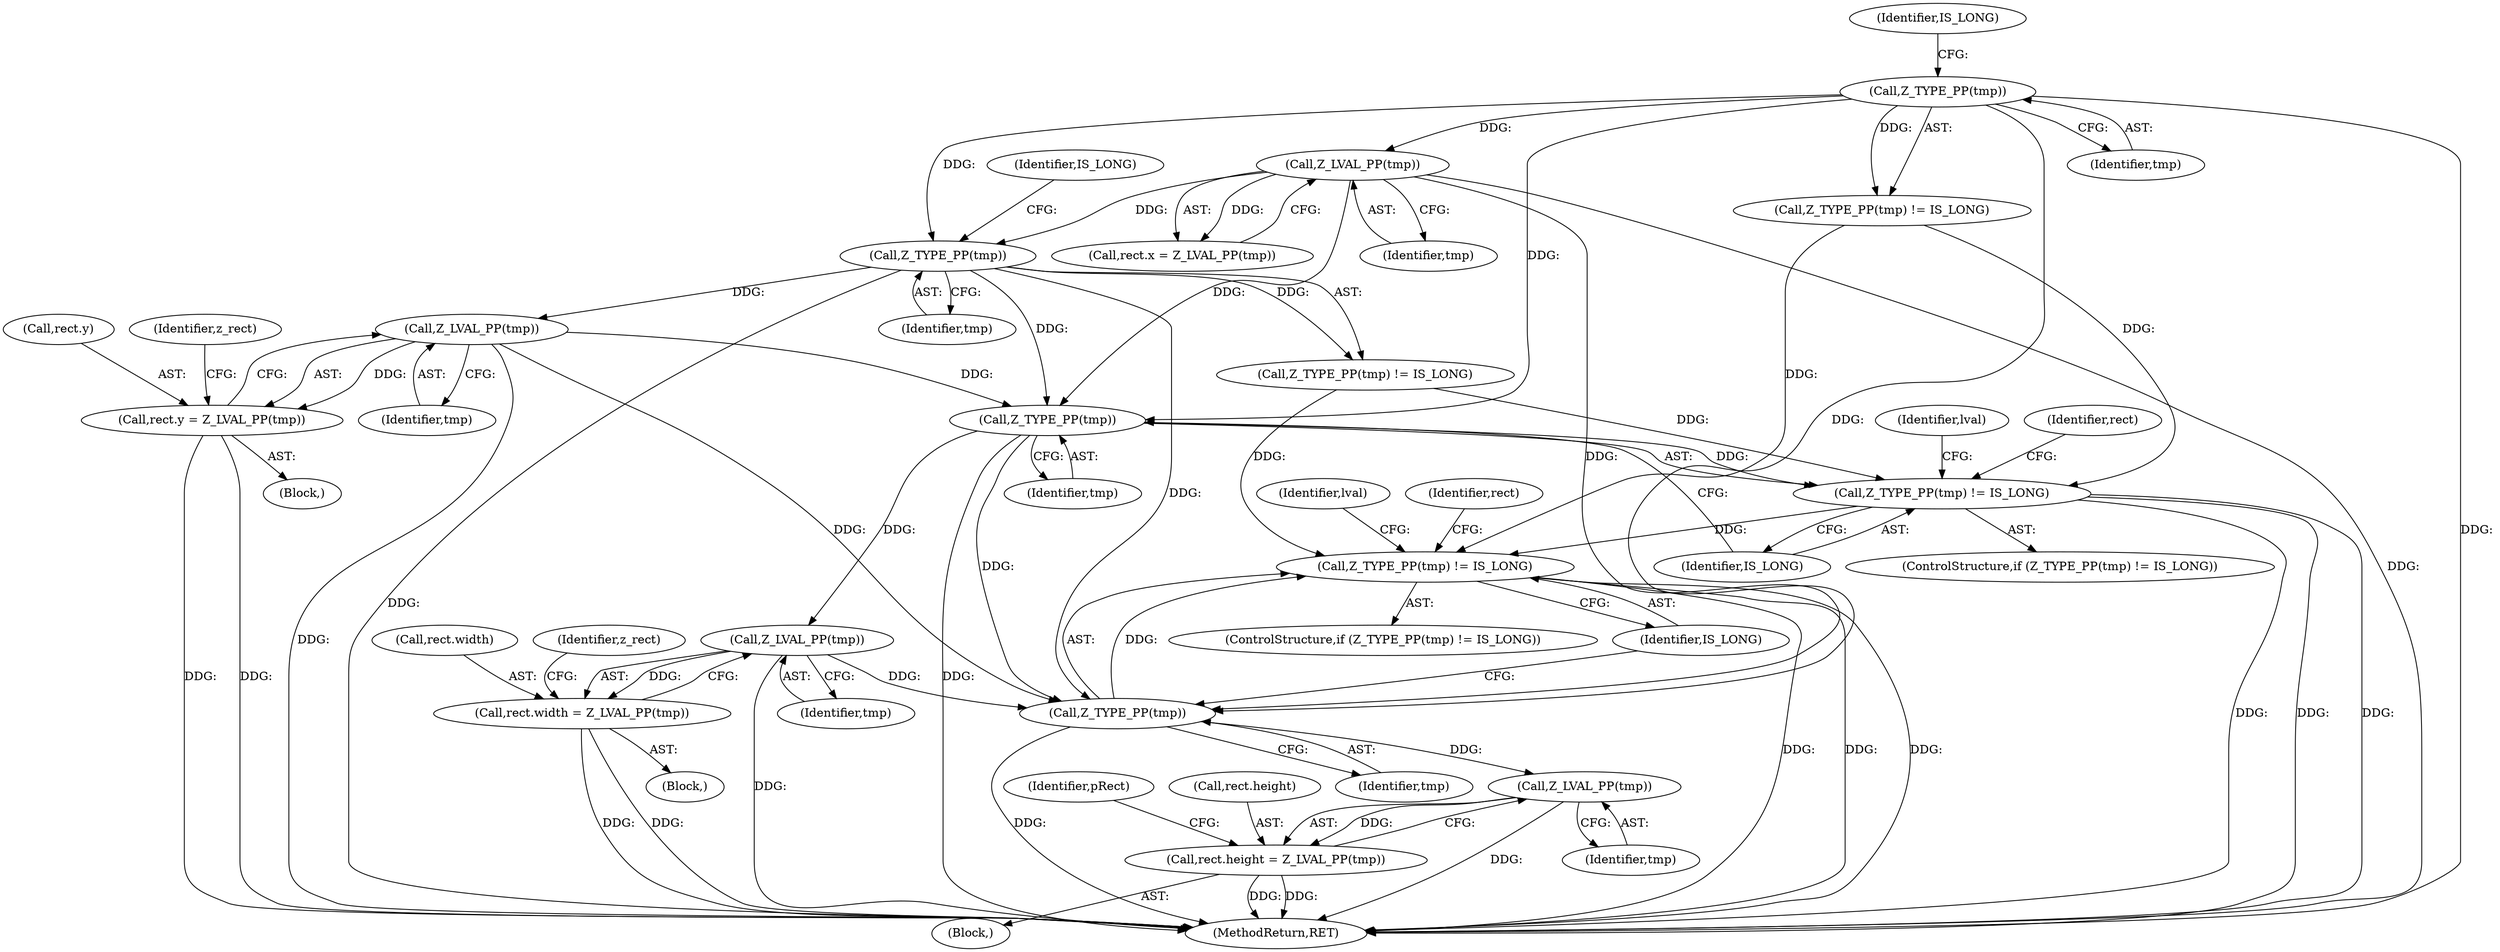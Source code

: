 digraph "0_php-src_2938329ce19cb8c4197dec146c3ec887c6f61d01_2@pointer" {
"1000308" [label="(Call,Z_LVAL_PP(tmp))"];
"1000280" [label="(Call,Z_TYPE_PP(tmp))"];
"1000259" [label="(Call,Z_LVAL_PP(tmp))"];
"1000231" [label="(Call,Z_TYPE_PP(tmp))"];
"1000304" [label="(Call,rect.y = Z_LVAL_PP(tmp))"];
"1000329" [label="(Call,Z_TYPE_PP(tmp))"];
"1000328" [label="(Call,Z_TYPE_PP(tmp) != IS_LONG)"];
"1000377" [label="(Call,Z_TYPE_PP(tmp) != IS_LONG)"];
"1000357" [label="(Call,Z_LVAL_PP(tmp))"];
"1000353" [label="(Call,rect.width = Z_LVAL_PP(tmp))"];
"1000378" [label="(Call,Z_TYPE_PP(tmp))"];
"1000406" [label="(Call,Z_LVAL_PP(tmp))"];
"1000402" [label="(Call,rect.height = Z_LVAL_PP(tmp))"];
"1000303" [label="(Block,)"];
"1000357" [label="(Call,Z_LVAL_PP(tmp))"];
"1000406" [label="(Call,Z_LVAL_PP(tmp))"];
"1000352" [label="(Block,)"];
"1000353" [label="(Call,rect.width = Z_LVAL_PP(tmp))"];
"1000366" [label="(Identifier,z_rect)"];
"1000404" [label="(Identifier,rect)"];
"1000376" [label="(ControlStructure,if (Z_TYPE_PP(tmp) != IS_LONG))"];
"1000304" [label="(Call,rect.y = Z_LVAL_PP(tmp))"];
"1000305" [label="(Call,rect.y)"];
"1000230" [label="(Call,Z_TYPE_PP(tmp) != IS_LONG)"];
"1000280" [label="(Call,Z_TYPE_PP(tmp))"];
"1000317" [label="(Identifier,z_rect)"];
"1000384" [label="(Identifier,lval)"];
"1000354" [label="(Call,rect.width)"];
"1000379" [label="(Identifier,tmp)"];
"1000281" [label="(Identifier,tmp)"];
"1000260" [label="(Identifier,tmp)"];
"1000327" [label="(ControlStructure,if (Z_TYPE_PP(tmp) != IS_LONG))"];
"1000231" [label="(Call,Z_TYPE_PP(tmp))"];
"1000330" [label="(Identifier,tmp)"];
"1000401" [label="(Block,)"];
"1000255" [label="(Call,rect.x = Z_LVAL_PP(tmp))"];
"1000403" [label="(Call,rect.height)"];
"1000378" [label="(Call,Z_TYPE_PP(tmp))"];
"1000358" [label="(Identifier,tmp)"];
"1000355" [label="(Identifier,rect)"];
"1000380" [label="(Identifier,IS_LONG)"];
"1000407" [label="(Identifier,tmp)"];
"1000328" [label="(Call,Z_TYPE_PP(tmp) != IS_LONG)"];
"1000467" [label="(MethodReturn,RET)"];
"1000329" [label="(Call,Z_TYPE_PP(tmp))"];
"1000308" [label="(Call,Z_LVAL_PP(tmp))"];
"1000335" [label="(Identifier,lval)"];
"1000232" [label="(Identifier,tmp)"];
"1000412" [label="(Identifier,pRect)"];
"1000282" [label="(Identifier,IS_LONG)"];
"1000279" [label="(Call,Z_TYPE_PP(tmp) != IS_LONG)"];
"1000233" [label="(Identifier,IS_LONG)"];
"1000402" [label="(Call,rect.height = Z_LVAL_PP(tmp))"];
"1000259" [label="(Call,Z_LVAL_PP(tmp))"];
"1000309" [label="(Identifier,tmp)"];
"1000377" [label="(Call,Z_TYPE_PP(tmp) != IS_LONG)"];
"1000331" [label="(Identifier,IS_LONG)"];
"1000308" -> "1000304"  [label="AST: "];
"1000308" -> "1000309"  [label="CFG: "];
"1000309" -> "1000308"  [label="AST: "];
"1000304" -> "1000308"  [label="CFG: "];
"1000308" -> "1000467"  [label="DDG: "];
"1000308" -> "1000304"  [label="DDG: "];
"1000280" -> "1000308"  [label="DDG: "];
"1000308" -> "1000329"  [label="DDG: "];
"1000308" -> "1000378"  [label="DDG: "];
"1000280" -> "1000279"  [label="AST: "];
"1000280" -> "1000281"  [label="CFG: "];
"1000281" -> "1000280"  [label="AST: "];
"1000282" -> "1000280"  [label="CFG: "];
"1000280" -> "1000467"  [label="DDG: "];
"1000280" -> "1000279"  [label="DDG: "];
"1000259" -> "1000280"  [label="DDG: "];
"1000231" -> "1000280"  [label="DDG: "];
"1000280" -> "1000329"  [label="DDG: "];
"1000280" -> "1000378"  [label="DDG: "];
"1000259" -> "1000255"  [label="AST: "];
"1000259" -> "1000260"  [label="CFG: "];
"1000260" -> "1000259"  [label="AST: "];
"1000255" -> "1000259"  [label="CFG: "];
"1000259" -> "1000467"  [label="DDG: "];
"1000259" -> "1000255"  [label="DDG: "];
"1000231" -> "1000259"  [label="DDG: "];
"1000259" -> "1000329"  [label="DDG: "];
"1000259" -> "1000378"  [label="DDG: "];
"1000231" -> "1000230"  [label="AST: "];
"1000231" -> "1000232"  [label="CFG: "];
"1000232" -> "1000231"  [label="AST: "];
"1000233" -> "1000231"  [label="CFG: "];
"1000231" -> "1000467"  [label="DDG: "];
"1000231" -> "1000230"  [label="DDG: "];
"1000231" -> "1000329"  [label="DDG: "];
"1000231" -> "1000378"  [label="DDG: "];
"1000304" -> "1000303"  [label="AST: "];
"1000305" -> "1000304"  [label="AST: "];
"1000317" -> "1000304"  [label="CFG: "];
"1000304" -> "1000467"  [label="DDG: "];
"1000304" -> "1000467"  [label="DDG: "];
"1000329" -> "1000328"  [label="AST: "];
"1000329" -> "1000330"  [label="CFG: "];
"1000330" -> "1000329"  [label="AST: "];
"1000331" -> "1000329"  [label="CFG: "];
"1000329" -> "1000467"  [label="DDG: "];
"1000329" -> "1000328"  [label="DDG: "];
"1000329" -> "1000357"  [label="DDG: "];
"1000329" -> "1000378"  [label="DDG: "];
"1000328" -> "1000327"  [label="AST: "];
"1000328" -> "1000331"  [label="CFG: "];
"1000331" -> "1000328"  [label="AST: "];
"1000335" -> "1000328"  [label="CFG: "];
"1000355" -> "1000328"  [label="CFG: "];
"1000328" -> "1000467"  [label="DDG: "];
"1000328" -> "1000467"  [label="DDG: "];
"1000328" -> "1000467"  [label="DDG: "];
"1000279" -> "1000328"  [label="DDG: "];
"1000230" -> "1000328"  [label="DDG: "];
"1000328" -> "1000377"  [label="DDG: "];
"1000377" -> "1000376"  [label="AST: "];
"1000377" -> "1000380"  [label="CFG: "];
"1000378" -> "1000377"  [label="AST: "];
"1000380" -> "1000377"  [label="AST: "];
"1000384" -> "1000377"  [label="CFG: "];
"1000404" -> "1000377"  [label="CFG: "];
"1000377" -> "1000467"  [label="DDG: "];
"1000377" -> "1000467"  [label="DDG: "];
"1000377" -> "1000467"  [label="DDG: "];
"1000378" -> "1000377"  [label="DDG: "];
"1000279" -> "1000377"  [label="DDG: "];
"1000230" -> "1000377"  [label="DDG: "];
"1000357" -> "1000353"  [label="AST: "];
"1000357" -> "1000358"  [label="CFG: "];
"1000358" -> "1000357"  [label="AST: "];
"1000353" -> "1000357"  [label="CFG: "];
"1000357" -> "1000467"  [label="DDG: "];
"1000357" -> "1000353"  [label="DDG: "];
"1000357" -> "1000378"  [label="DDG: "];
"1000353" -> "1000352"  [label="AST: "];
"1000354" -> "1000353"  [label="AST: "];
"1000366" -> "1000353"  [label="CFG: "];
"1000353" -> "1000467"  [label="DDG: "];
"1000353" -> "1000467"  [label="DDG: "];
"1000378" -> "1000379"  [label="CFG: "];
"1000379" -> "1000378"  [label="AST: "];
"1000380" -> "1000378"  [label="CFG: "];
"1000378" -> "1000467"  [label="DDG: "];
"1000378" -> "1000406"  [label="DDG: "];
"1000406" -> "1000402"  [label="AST: "];
"1000406" -> "1000407"  [label="CFG: "];
"1000407" -> "1000406"  [label="AST: "];
"1000402" -> "1000406"  [label="CFG: "];
"1000406" -> "1000467"  [label="DDG: "];
"1000406" -> "1000402"  [label="DDG: "];
"1000402" -> "1000401"  [label="AST: "];
"1000403" -> "1000402"  [label="AST: "];
"1000412" -> "1000402"  [label="CFG: "];
"1000402" -> "1000467"  [label="DDG: "];
"1000402" -> "1000467"  [label="DDG: "];
}
